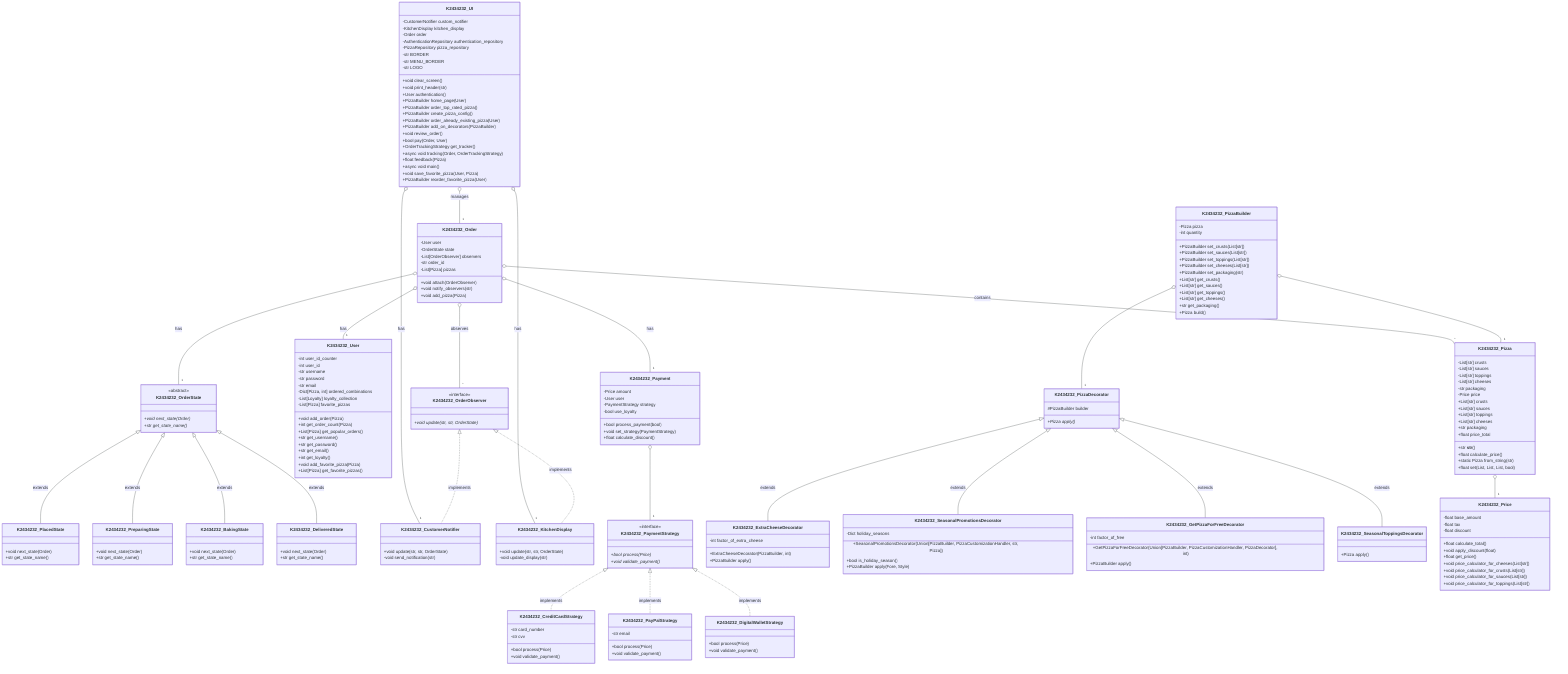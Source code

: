 ---
config:
  theme: default
  themeVariables:
    primaryColor: "#1f77b4"
    primaryTextColor: "#2d3436"
    primaryBorderColor: "#2d3436" 
    lineColor: "#2d3436"
    secondaryColor: "#ffffff"
  flowchart:
    diagramPadding: 20
    nodeSpacing: 50
    rankSpacing: 50
    defaultRenderer: elk
    curve: ortho
---
classDiagram
    class K2434232_Pizza {
        -List[str] crusts
        -List[str] sauces
        -List[str] toppings
        -List[str] cheeses
        -str packaging
        -Price price
        +str __str__()
        +float calculate_price()
        +static Pizza from_string(str)
        +float set(List, List, List, bool)
        +List[str] crusts
        +List[str] sauces
        +List[str] toppings
        +List[str] cheeses
        +str packaging
        +float price_total
    }

    class K2434232_User {
        -int user_id_counter
        -int user_id
        -str username
        -str password
        -str email
        -Dict[Pizza, int] ordered_combinations
        -List[Loyalty] loyalty_collection
        -List[Pizza] favorite_pizzas
        +void add_order(Pizza)
        +int get_order_count(Pizza)
        +List[Pizza] get_popular_orders()
        +str get_username()
        +str get_password()
        +str get_email()
        +int get_loyalty()
        +void add_favorite_pizza(Pizza)
        +List[Pizza] get_favorite_pizzas()
    }

    class K2434232_Order {
        -User user
        -OrderState state
        -List[OrderObserver] observers
        -str order_id
        -List[Pizza] pizzas
        +void attach(OrderObserver)
        +void notify_observers(str)
        +void add_pizza(Pizza)
    }

    class K2434232_Payment {
        -Price amount
        -User user
        -PaymentStrategy strategy
        -bool use_loyalty
        +bool process_payment(bool)
        +void set_strategy(PaymentStrategy)
        +float calculate_discount()
    }

    class K2434232_PizzaBuilder {
        -Pizza pizza
        -int quantity
        +PizzaBuilder set_crusts(List[str])
        +PizzaBuilder set_sauces(List[str])
        +PizzaBuilder set_toppings(List[str])
        +PizzaBuilder set_cheeses(List[str])
        +PizzaBuilder set_packaging(str)
        +List[str] get_crusts()
        +List[str] get_sauces()
        +List[str] get_toppings()
        +List[str] get_cheeses()
        +str get_packaging()
        +Pizza build()
    }

    class K2434232_OrderState {
        <<abstract>>
        +void next_state(Order)*
        +str get_state_name()*
    }

    class K2434232_PlacedState {
        +void next_state(Order)
        +str get_state_name()
    }

    class K2434232_PreparingState {
        +void next_state(Order)
        +str get_state_name()
    }

    class K2434232_BakingState {
        +void next_state(Order)
        +str get_state_name()
    }

    class K2434232_DeliveredState {
        +void next_state(Order)
        +str get_state_name()
    }

    class K2434232_OrderObserver {
        <<interface>>
        +void update(str, str, OrderState)*
    }

    class K2434232_CustomerNotifier {
        +void update(str, str, OrderState)
        -void send_notification(str)
    }

    class K2434232_KitchenDisplay {
        +void update(str, str, OrderState)
        -void update_display(str)
    }

    class K2434232_PaymentStrategy {
        <<interface>>
        +bool process(Price)*
        +void validate_payment()*
    }

    class K2434232_CreditCardStrategy {
        -str card_number
        -str cvv
        +bool process(Price)
        +void validate_payment()
    }

    class K2434232_PayPalStrategy {
        -str email
        +bool process(Price)
        +void validate_payment()
    }

    class K2434232_DigitalWalletStrategy {
        +bool process(Price)
        +void validate_payment()
    }

    class K2434232_PizzaDecorator {
        #PizzaBuilder builder
        +Pizza apply()*
    }

    %% Extra Cheese Decorator
    class K2434232_ExtraCheeseDecorator {
        -int factor_of_extra_cheese
        +ExtraCheeseDecorator(PizzaBuilder, int)
        +PizzaBuilder apply()
    }

    %% Seasonal Promotions Decorator
    class K2434232_SeasonalPromotionsDecorator {
        -Dict holiday_seasons
        +SeasonalPromotionsDecorator(Union[PizzaBuilder, PizzaCustomizationHandler, str, Pizza])
        +bool is_holiday_season()
        +PizzaBuilder apply(Fore, Style)
    }
    
    %% Get Pizza For Free Decorator
    class K2434232_GetPizzaForFreeDecorator {
        -int factor_of_free
        +GetPizzaForFreeDecorator(Union[PizzaBuilder, PizzaCustomizationHandler, PizzaDecorator], int)
        +PizzaBuilder apply()
    }

    class K2434232_SeasonalToppingsDecorator {
        +Pizza apply()
    }

    class K2434232_Price {
        -float base_amount
        -float tax
        -float discount
        +float calculate_total()
        +void apply_discount(float)
        +float get_price()
        +void price_calculator_for_cheeses(List[str])
        +void price_calculator_for_crusts(List[str])
        +void price_calculator_for_sauces(List[str])
        +void price_calculator_for_toppings(List[str])
    }

    class K2434232_UI {
        -CustomerNotifier custom_notifier
        -KitchenDisplay kitchen_display 
        -Order order
        -AuthenticationRepository authentication_repository
        -PizzaRepository pizza_repository
        -str BORDER
        -str MENU_BORDER
        -str LOGO
        +void clear_screen()
        +void print_header(str)
        +User authentication()
        +PizzaBuilder home_page(User)
        +PizzaBuilder order_top_rated_pizza()
        +PizzaBuilder create_pizza_config()
        +PizzaBuilder order_already_existing_pizza(User)
        +PizzaBuilder add_on_decorators(PizzaBuilder)
        +void review_order()
        +bool pay(Order, User)
        +OrderTrackingStrategy get_tracker()
        +async void tracking(Order, OrderTrackingStrategy)
        +float feedback(Pizza)
        +async void main()
        +void save_favorite_pizza(User, Pizza)
        +PizzaBuilder reorder_favorite_pizza(User)
    }
    
    %% Core Composition Relationships with Orthogonal Lines
    K2434232_Order o-- "*" K2434232_Pizza : contains
    K2434232_Order o-- "1" K2434232_User : has
    K2434232_Order o-- "1" K2434232_OrderState : has
    K2434232_Order o-- "1" K2434232_Payment : has 
    K2434232_Order o-- "*" K2434232_OrderObserver : observes
    K2434232_UI o-- "1" K2434232_Order : manages
    K2434232_UI o-- "1" K2434232_CustomerNotifier : has
    K2434232_UI o-- "1" K2434232_KitchenDisplay : has
    K2434232_Payment o-- "1" K2434232_PaymentStrategy
    K2434232_PizzaBuilder o-- "1" K2434232_PizzaDecorator
    K2434232_PizzaBuilder o-- "1" K2434232_Pizza
    K2434232_Pizza o-- "1" K2434232_Price

    %% Rest of existing relationships remain the same
    K2434232_OrderState <|-- K2434232_PlacedState : extends
    K2434232_OrderState <|-- K2434232_PreparingState : extends
    K2434232_OrderState <|-- K2434232_BakingState : extends 
    K2434232_OrderState <|-- K2434232_DeliveredState : extends

    K2434232_OrderObserver <|.. K2434232_CustomerNotifier : implements
    K2434232_OrderObserver <|.. K2434232_KitchenDisplay : implements

    K2434232_PaymentStrategy <|.. K2434232_CreditCardStrategy : implements
    K2434232_PaymentStrategy <|.. K2434232_PayPalStrategy : implements
    K2434232_PaymentStrategy <|.. K2434232_DigitalWalletStrategy : implements

    K2434232_PizzaDecorator <|-- K2434232_ExtraCheeseDecorator : extends
    K2434232_PizzaDecorator <|-- K2434232_SeasonalPromotionsDecorator : extends
    K2434232_PizzaDecorator <|-- K2434232_GetPizzaForFreeDecorator : extends
    K2434232_PizzaDecorator <|-- K2434232_SeasonalToppingsDecorator : extends

    direction TB